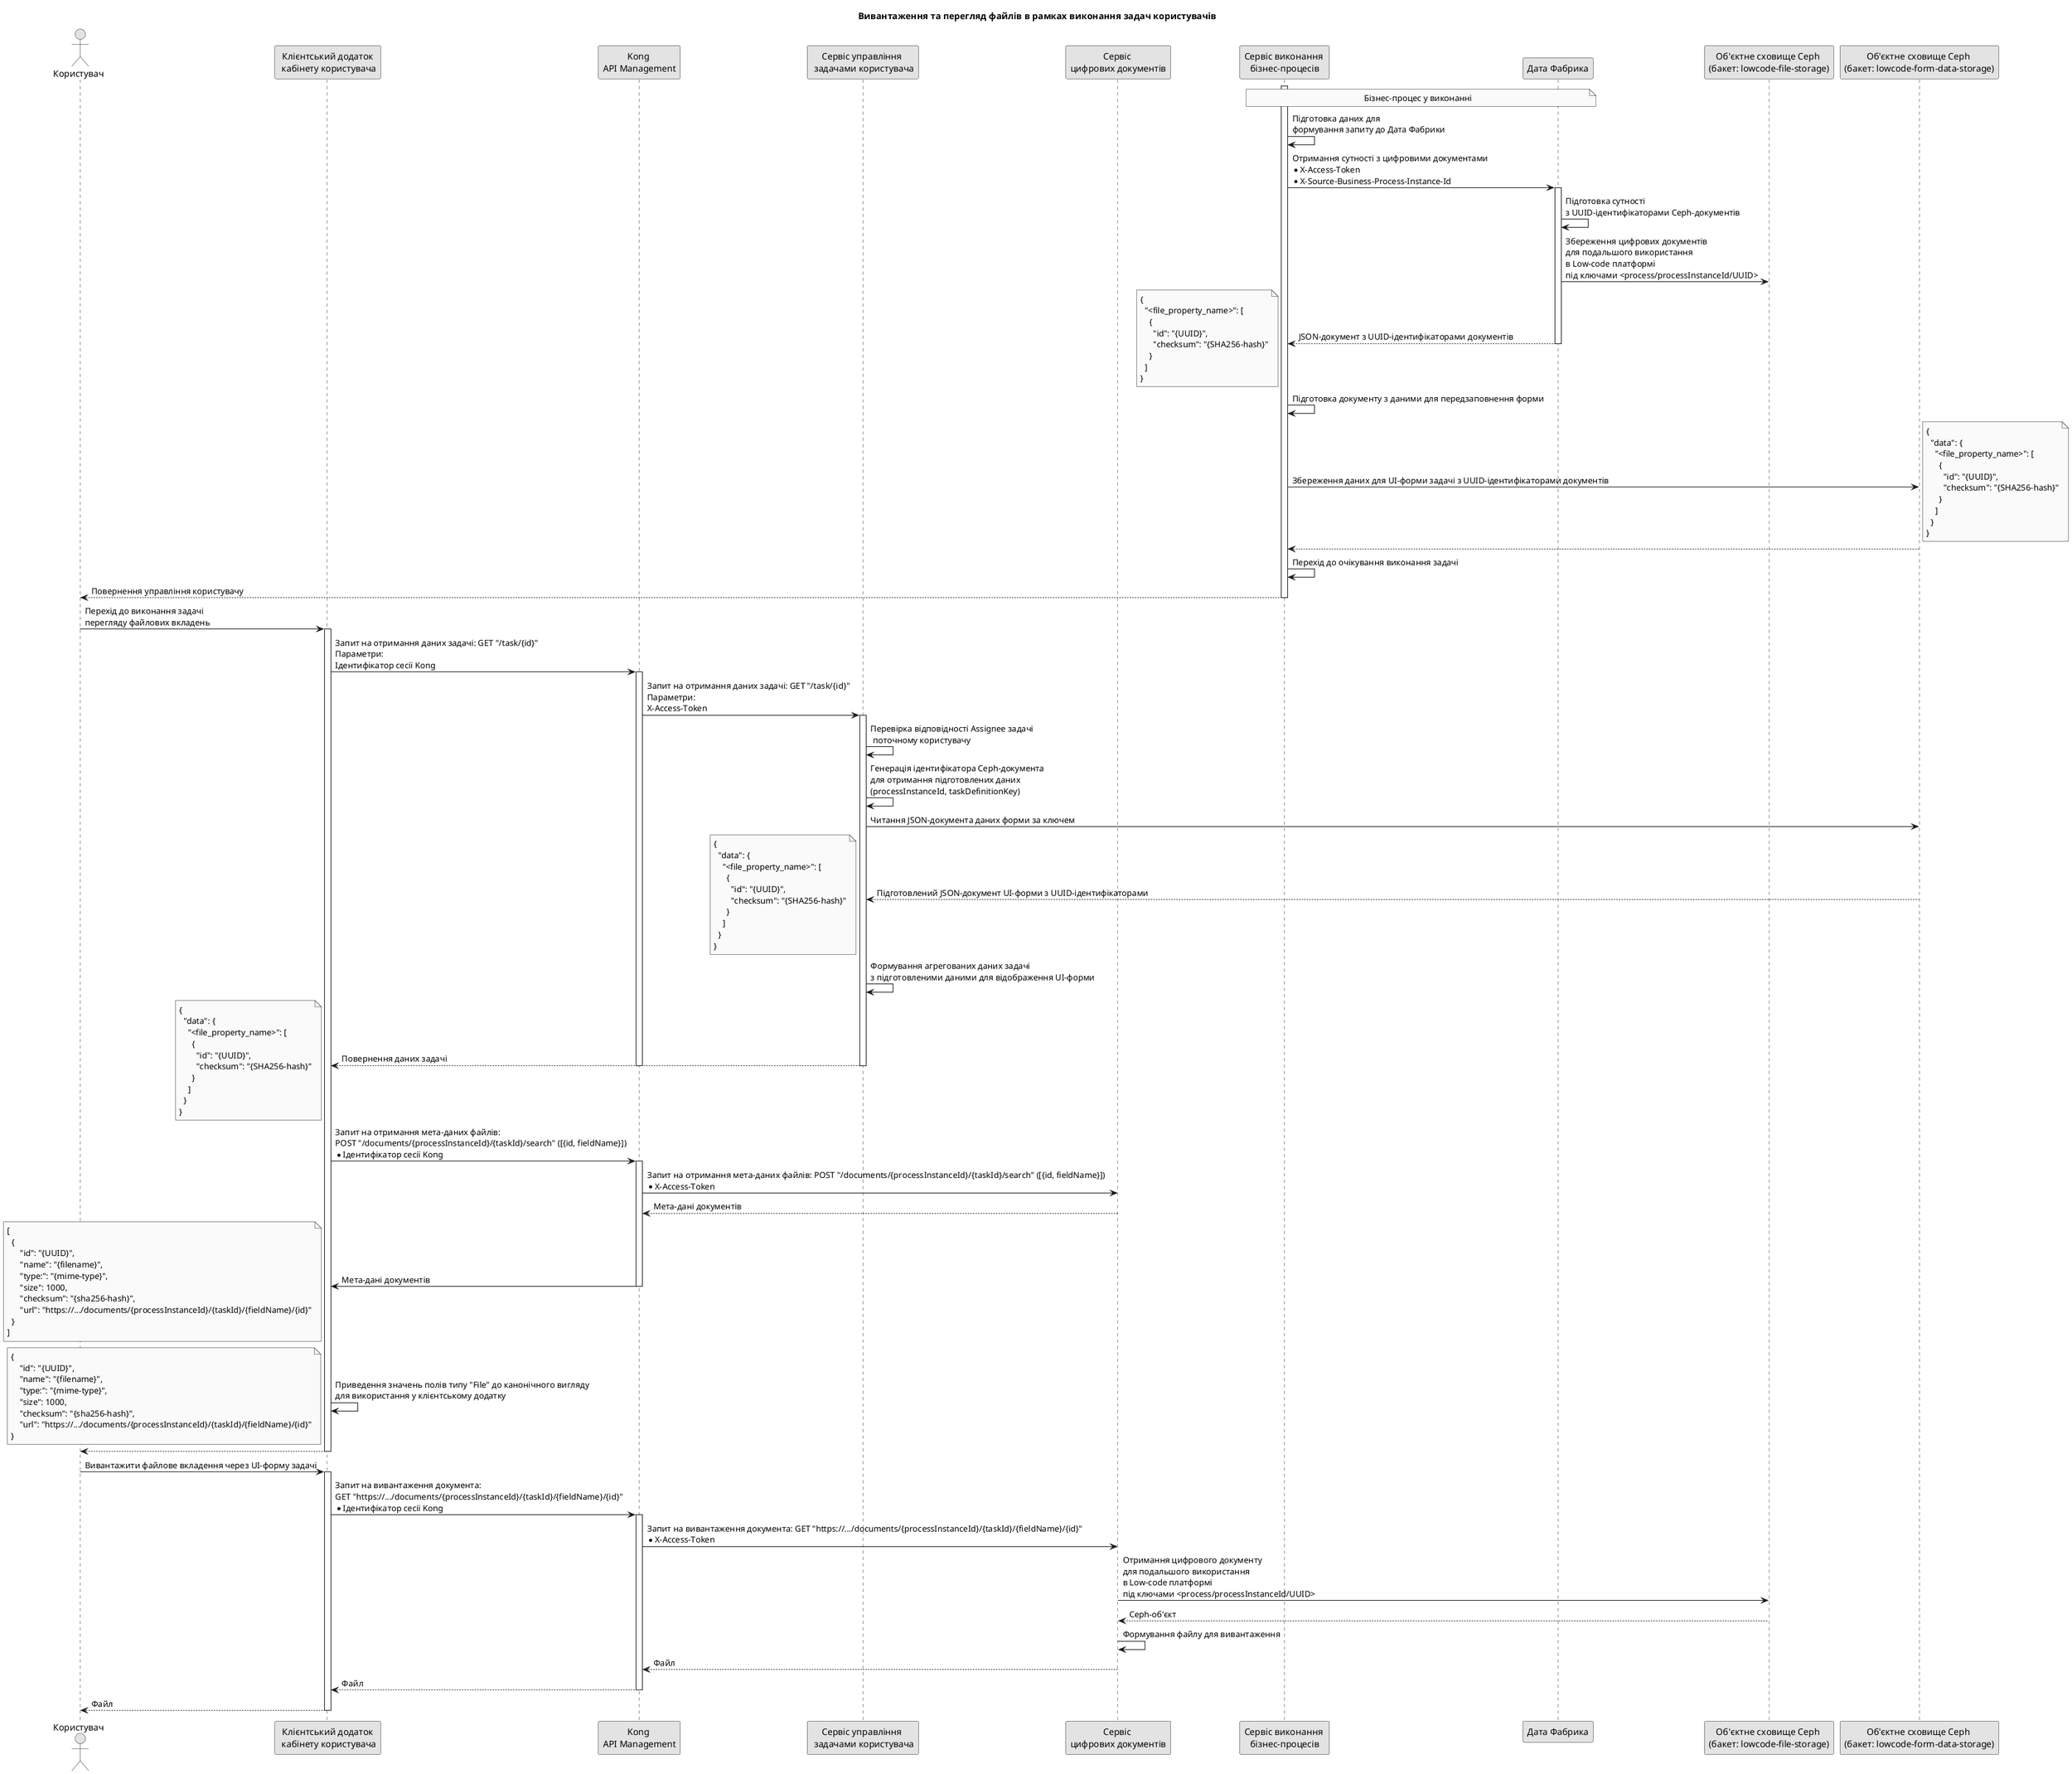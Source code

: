 @startuml
skinparam monochrome true

actor "Користувач" as user
participant "Клієнтський додаток\n кабінету користувача" as cabinet
participant "Kong \nAPI Management" as kong
participant "Сервіс управління \n задачами користувача" as user_task_mngmnt
participant "Сервіс \nцифрових документів" as digital_documents
participant "Сервіс виконання \nбізнес-процесів" as bpms
participant "Дата Фабрика" as data_factory
participant "Об'єктне сховище Ceph \n(бакет: lowcode-file-storage)" as file_storage_ceph
participant "Об'єктне сховище Ceph \n(бакет: lowcode-form-data-storage)" as form_data_ceph

skinparam responseMessageBelowArrow false
title Вивантаження та перегляд файлів в рамках виконання задач користувачів

activate bpms
  note over bpms, data_factory: Бізнес-процес у виконанні
  bpms -> bpms: Підготовка даних для \nформування запиту до Дата Фабрики
  bpms -> data_factory: Отримання сутності з цифровими документами \n* X-Access-Token \n* X-Source-Business-Process-Instance-Id
  activate data_factory
    data_factory -> data_factory: Підготовка сутності \nз UUID-ідентифікаторами Ceph-документів
    data_factory -> file_storage_ceph: Збереження цифрових документів \nдля подальшого використання \nв Low-code платформі \nпід ключами <process/processInstanceId/UUID>
  return JSON-документ з UUID-ідентифікаторами документів

  note left
    {
      "<file_property_name>": [
        {
          "id": "{UUID}",
          "checksum": "{SHA256-hash}"
        }
      ]
    }
  end note
  bpms -> bpms: Підготовка документу з даними для передзаповнення форми

  bpms -> form_data_ceph: Збереження даних для UI-форми задачі з UUID-ідентифікаторами документів
  note right
    {
      "data": {
        "<file_property_name>": [
          {
            "id": "{UUID}",
            "checksum": "{SHA256-hash}"
          }
        ]
      }
    }
  end note

  form_data_ceph --> bpms
  bpms -> bpms: Перехід до очікування виконання задачі
  bpms --> user: Повернення управління користувачу
deactivate bpms

user -> cabinet: Перехід до виконання задачі \nперегляду файлових вкладень
activate cabinet
  cabinet -> kong: Запит на отримання даних задачі: GET "/task/{id}" \nПараметри: \nІдентифікатор сесії Kong
  activate kong
    kong -> user_task_mngmnt: Запит на отримання даних задачі: GET "/task/{id}" \nПараметри: \nX-Access-Token
    activate user_task_mngmnt
      user_task_mngmnt -> user_task_mngmnt: Перевірка відповідності Assignee задачі\n поточному користувачу
      user_task_mngmnt -> user_task_mngmnt: Генерація ідентифікатора Ceph-документа \nдля отримання підготовлених даних \n(processInstanceId, taskDefinitionKey)
      user_task_mngmnt -> form_data_ceph: Читання JSON-документа даних форми за ключем
      form_data_ceph --> user_task_mngmnt: Підготовлений JSON-документ UI-форми з UUID-ідентифікаторами
      note left
        {
          "data": {
            "<file_property_name>": [
              {
                "id": "{UUID}",
                "checksum": "{SHA256-hash}"
              }
            ]
          }
        }
      end note

      user_task_mngmnt -> user_task_mngmnt: Формування агрегованих даних задачі \nз підготовленими даними для відображення UI-форми
      user_task_mngmnt --> cabinet: Повернення даних задачі
      note left
        {
          "data": {
            "<file_property_name>": [
              {
                "id": "{UUID}",
                "checksum": "{SHA256-hash}"
              }
            ]
          }
        }
      end note
    deactivate
  deactivate
  cabinet -> kong: Запит на отримання мета-даних файлів: \nPOST "/documents/{processInstanceId}/{taskId}/search" ([{id, fieldName}]) \n* Ідентифікатор сесії Kong
  activate kong
    kong -> digital_documents: Запит на отримання мета-даних файлів: POST "/documents/{processInstanceId}/{taskId}/search" ([{id, fieldName}]) \n*X-Access-Token
    digital_documents --> kong: Мета-дані документів
    kong -> cabinet: Мета-дані документів
  deactivate kong
  note left
    [
      {
          "id": "{UUID}",
          "name": "{filename}",
          "type:": "{mime-type}",
          "size": 1000,
          "checksum": "{sha256-hash}",
          "url": "https://.../documents/{processInstanceId}/{taskId}/{fieldName}/{id}"
      }
    ]
  end note

  cabinet -> cabinet: Приведення значень полів типу "File" до канонічного вигляду \nдля використання у клієнтському додатку
  note left
      {
          "id": "{UUID}",
          "name": "{filename}",
          "type:": "{mime-type}",
          "size": 1000,
          "checksum": "{sha256-hash}",
          "url": "https://.../documents/{processInstanceId}/{taskId}/{fieldName}/{id}"
      }
  end note
return

user -> cabinet: Вивантажити файлове вкладення через UI-форму задачі
activate cabinet
  cabinet -> kong: Запит на вивантаження документа: \nGET "https://.../documents/{processInstanceId}/{taskId}/{fieldName}/{id}" \n* Ідентифікатор сесії Kong
  activate kong
    kong -> digital_documents: Запит на вивантаження документа: GET "https://.../documents/{processInstanceId}/{taskId}/{fieldName}/{id}" \n*X-Access-Token
    digital_documents -> file_storage_ceph: Отримання цифрового документу \nдля подальшого використання \nв Low-code платформі \nпід ключами <process/processInstanceId/UUID>
    file_storage_ceph --> digital_documents: Ceph-об'єкт
    digital_documents -> digital_documents: Формування файлу для вивантаження
    digital_documents --> kong: Файл
    kong --> cabinet: Файл
  deactivate kong
  cabinet --> user: Файл
deactivate cabinet

@enduml
